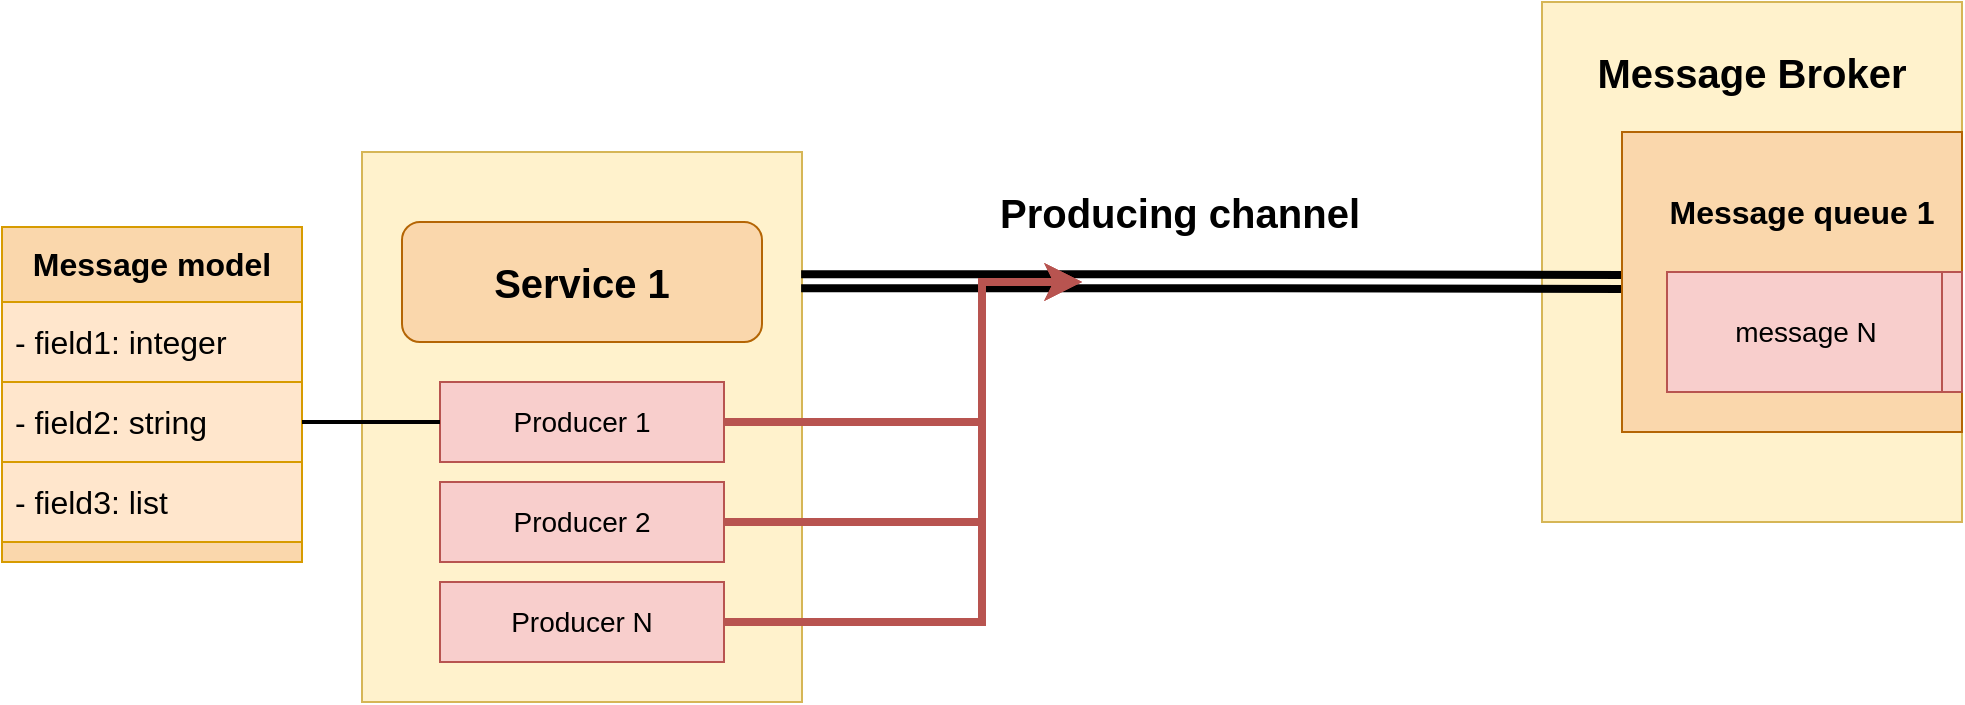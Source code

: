 <mxfile version="15.4.0" type="device"><diagram id="OE_0jvM9XSibeGZGDJsS" name="Page-1"><mxGraphModel dx="1209" dy="703" grid="1" gridSize="10" guides="1" tooltips="1" connect="1" arrows="1" fold="1" page="1" pageScale="1" pageWidth="3300" pageHeight="4681" math="0" shadow="0"><root><mxCell id="0"/><mxCell id="1" parent="0"/><mxCell id="DLw_px0yhpYlbd0Bp_Hw-51" value="" style="rounded=0;whiteSpace=wrap;html=1;fontSize=14;strokeWidth=1;fillColor=#fff2cc;strokeColor=#d6b656;" parent="1" vertex="1"><mxGeometry x="440" y="115" width="220" height="275" as="geometry"/></mxCell><mxCell id="DLw_px0yhpYlbd0Bp_Hw-38" value="&lt;b&gt;&lt;font style=&quot;font-size: 20px&quot;&gt;Service 1&lt;/font&gt;&lt;/b&gt;" style="rounded=1;whiteSpace=wrap;html=1;fillColor=#fad7ac;strokeColor=#b46504;" parent="1" vertex="1"><mxGeometry x="460" y="150" width="180" height="60" as="geometry"/></mxCell><mxCell id="DLw_px0yhpYlbd0Bp_Hw-39" value="" style="rounded=0;whiteSpace=wrap;html=1;fillColor=#fff2cc;strokeColor=#d6b656;strokeWidth=1;perimeterSpacing=0;" parent="1" vertex="1"><mxGeometry x="1030" y="40" width="210" height="260" as="geometry"/></mxCell><mxCell id="DLw_px0yhpYlbd0Bp_Hw-35" value="" style="shape=link;html=1;rounded=0;fontSize=14;startArrow=none;startFill=0;strokeWidth=4;edgeStyle=orthogonalEdgeStyle;targetPerimeterSpacing=0;fillColor=#f5f5f5;strokeColor=#000000;exitX=0.998;exitY=0.235;exitDx=0;exitDy=0;exitPerimeter=0;" parent="1" source="DLw_px0yhpYlbd0Bp_Hw-51" edge="1"><mxGeometry width="100" relative="1" as="geometry"><mxPoint x="670" y="180" as="sourcePoint"/><mxPoint x="1070" y="180" as="targetPoint"/></mxGeometry></mxCell><mxCell id="DLw_px0yhpYlbd0Bp_Hw-41" value="" style="rounded=0;whiteSpace=wrap;html=1;fillColor=#fad7ac;strokeColor=#b46504;" parent="1" vertex="1"><mxGeometry x="1070" y="105" width="170" height="150" as="geometry"/></mxCell><mxCell id="DLw_px0yhpYlbd0Bp_Hw-42" value="&lt;font style=&quot;font-size: 14px&quot;&gt;message N&lt;/font&gt;" style="rounded=0;whiteSpace=wrap;html=1;fillColor=#f8cecc;strokeColor=#b85450;" parent="1" vertex="1"><mxGeometry x="1092.5" y="175" width="137.5" height="60" as="geometry"/></mxCell><mxCell id="DLw_px0yhpYlbd0Bp_Hw-43" value="" style="rounded=0;whiteSpace=wrap;html=1;fillColor=#f8cecc;strokeColor=#b85450;" parent="1" vertex="1"><mxGeometry x="1230" y="175" width="10" height="60" as="geometry"/></mxCell><mxCell id="DLw_px0yhpYlbd0Bp_Hw-44" value="&lt;font style=&quot;font-size: 20px&quot;&gt;&lt;b&gt;Producing channel&lt;/b&gt;&lt;/font&gt;" style="text;html=1;strokeColor=none;fillColor=none;align=center;verticalAlign=middle;whiteSpace=wrap;rounded=0;" parent="1" vertex="1"><mxGeometry x="740" y="130" width="217.5" height="30" as="geometry"/></mxCell><mxCell id="DLw_px0yhpYlbd0Bp_Hw-45" value="&lt;font style=&quot;font-size: 20px&quot;&gt;&lt;b&gt;Message Broker&lt;/b&gt;&lt;/font&gt;" style="text;html=1;strokeColor=none;fillColor=none;align=center;verticalAlign=middle;whiteSpace=wrap;rounded=0;dashed=1;" parent="1" vertex="1"><mxGeometry x="1050" y="60" width="170" height="30" as="geometry"/></mxCell><mxCell id="DLw_px0yhpYlbd0Bp_Hw-46" value="&lt;b&gt;&lt;font style=&quot;font-size: 16px&quot;&gt;Message queue 1&lt;/font&gt;&lt;/b&gt;" style="text;html=1;fillColor=none;align=center;verticalAlign=middle;whiteSpace=wrap;rounded=0;fontSize=13;" parent="1" vertex="1"><mxGeometry x="1080" y="125" width="160" height="40" as="geometry"/></mxCell><mxCell id="DLw_px0yhpYlbd0Bp_Hw-47" value="Producer 1" style="rounded=0;whiteSpace=wrap;html=1;fontSize=14;strokeWidth=1;fillColor=#f8cecc;strokeColor=#b85450;" parent="1" vertex="1"><mxGeometry x="479" y="230" width="142" height="40" as="geometry"/></mxCell><mxCell id="DLw_px0yhpYlbd0Bp_Hw-48" value="Producer 2" style="rounded=0;whiteSpace=wrap;html=1;fontSize=14;strokeWidth=1;fillColor=#f8cecc;strokeColor=#b85450;" parent="1" vertex="1"><mxGeometry x="479" y="280" width="142" height="40" as="geometry"/></mxCell><mxCell id="DLw_px0yhpYlbd0Bp_Hw-52" value="" style="endArrow=classic;startArrow=none;html=1;rounded=0;edgeStyle=orthogonalEdgeStyle;exitX=1;exitY=0.5;exitDx=0;exitDy=0;startFill=0;strokeWidth=4;fillColor=#f8cecc;strokeColor=#b85450;" parent="1" source="DLw_px0yhpYlbd0Bp_Hw-47" edge="1"><mxGeometry width="50" height="50" relative="1" as="geometry"><mxPoint x="670" y="264.5" as="sourcePoint"/><mxPoint x="800" y="180" as="targetPoint"/><Array as="points"><mxPoint x="750" y="250"/><mxPoint x="750" y="180"/><mxPoint x="800" y="180"/></Array></mxGeometry></mxCell><mxCell id="DLw_px0yhpYlbd0Bp_Hw-53" value="" style="endArrow=classic;startArrow=none;html=1;rounded=0;edgeStyle=orthogonalEdgeStyle;exitX=1;exitY=0.5;exitDx=0;exitDy=0;startFill=0;strokeWidth=4;fillColor=#f8cecc;strokeColor=#b85450;" parent="1" source="DLw_px0yhpYlbd0Bp_Hw-48" edge="1"><mxGeometry width="50" height="50" relative="1" as="geometry"><mxPoint x="631" y="275" as="sourcePoint"/><mxPoint x="800" y="180" as="targetPoint"/><Array as="points"><mxPoint x="750" y="300"/><mxPoint x="750" y="180"/></Array></mxGeometry></mxCell><mxCell id="DLw_px0yhpYlbd0Bp_Hw-54" value="Producer N" style="rounded=0;whiteSpace=wrap;html=1;fontSize=14;strokeWidth=1;fillColor=#f8cecc;strokeColor=#b85450;" parent="1" vertex="1"><mxGeometry x="479" y="330" width="142" height="40" as="geometry"/></mxCell><mxCell id="DLw_px0yhpYlbd0Bp_Hw-55" value="" style="endArrow=classic;startArrow=none;html=1;rounded=0;edgeStyle=orthogonalEdgeStyle;startFill=0;strokeWidth=4;fillColor=#f8cecc;strokeColor=#b85450;" parent="1" edge="1"><mxGeometry width="50" height="50" relative="1" as="geometry"><mxPoint x="621" y="350" as="sourcePoint"/><mxPoint x="800" y="180" as="targetPoint"/><Array as="points"><mxPoint x="621" y="350"/><mxPoint x="750" y="350"/><mxPoint x="750" y="180"/></Array></mxGeometry></mxCell><mxCell id="DLw_px0yhpYlbd0Bp_Hw-56" value="" style="rounded=0;whiteSpace=wrap;html=1;fontSize=14;strokeWidth=1;fillColor=#FAD7AC;strokeColor=#d79b00;" parent="1" vertex="1"><mxGeometry x="260" y="152.5" width="150" height="167.5" as="geometry"/></mxCell><mxCell id="DLw_px0yhpYlbd0Bp_Hw-57" value="&lt;b&gt;&lt;font style=&quot;font-size: 16px&quot;&gt;Message model&lt;/font&gt;&lt;/b&gt;" style="text;html=1;fillColor=none;align=center;verticalAlign=middle;whiteSpace=wrap;rounded=0;fontSize=13;" parent="1" vertex="1"><mxGeometry x="260" y="152.5" width="150" height="37.5" as="geometry"/></mxCell><mxCell id="DLw_px0yhpYlbd0Bp_Hw-58" value="&lt;font style=&quot;font-size: 16px&quot;&gt;&amp;nbsp;- field1: integer&lt;/font&gt;" style="text;html=1;fillColor=#ffe6cc;align=left;verticalAlign=middle;whiteSpace=wrap;rounded=0;fontSize=13;strokeColor=#d79b00;" parent="1" vertex="1"><mxGeometry x="260" y="190" width="150" height="40" as="geometry"/></mxCell><mxCell id="DLw_px0yhpYlbd0Bp_Hw-60" value="&lt;font style=&quot;font-size: 16px&quot;&gt;&amp;nbsp;- field2: string&lt;/font&gt;" style="text;html=1;fillColor=#ffe6cc;align=left;verticalAlign=middle;whiteSpace=wrap;rounded=0;fontSize=13;strokeColor=#d79b00;" parent="1" vertex="1"><mxGeometry x="260" y="230" width="150" height="40" as="geometry"/></mxCell><mxCell id="DLw_px0yhpYlbd0Bp_Hw-61" value="&lt;font style=&quot;font-size: 16px&quot;&gt;&amp;nbsp;- field3: list&lt;/font&gt;" style="text;html=1;fillColor=#ffe6cc;align=left;verticalAlign=middle;whiteSpace=wrap;rounded=0;fontSize=13;strokeColor=#d79b00;" parent="1" vertex="1"><mxGeometry x="260" y="270" width="150" height="40" as="geometry"/></mxCell><mxCell id="DLw_px0yhpYlbd0Bp_Hw-62" value="" style="endArrow=none;startArrow=none;html=1;rounded=0;fontSize=14;targetPerimeterSpacing=0;strokeColor=#000000;strokeWidth=2;edgeStyle=orthogonalEdgeStyle;entryX=0;entryY=0.5;entryDx=0;entryDy=0;exitX=1;exitY=0.5;exitDx=0;exitDy=0;startFill=0;endFill=0;" parent="1" source="DLw_px0yhpYlbd0Bp_Hw-60" target="DLw_px0yhpYlbd0Bp_Hw-47" edge="1"><mxGeometry width="50" height="50" relative="1" as="geometry"><mxPoint x="330" y="460" as="sourcePoint"/><mxPoint x="380" y="410" as="targetPoint"/></mxGeometry></mxCell></root></mxGraphModel></diagram></mxfile>